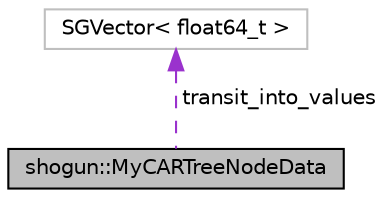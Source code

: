 digraph "shogun::MyCARTreeNodeData"
{
 // LATEX_PDF_SIZE
  edge [fontname="Helvetica",fontsize="10",labelfontname="Helvetica",labelfontsize="10"];
  node [fontname="Helvetica",fontsize="10",shape=record];
  Node1 [label="shogun::MyCARTreeNodeData",height=0.2,width=0.4,color="black", fillcolor="grey75", style="filled", fontcolor="black",tooltip="structure to store data of a node of CART. This can be used as a template type in TreeMachineNode cla..."];
  Node2 -> Node1 [dir="back",color="darkorchid3",fontsize="10",style="dashed",label=" transit_into_values" ,fontname="Helvetica"];
  Node2 [label="SGVector\< float64_t \>",height=0.2,width=0.4,color="grey75", fillcolor="white", style="filled",tooltip=" "];
}
